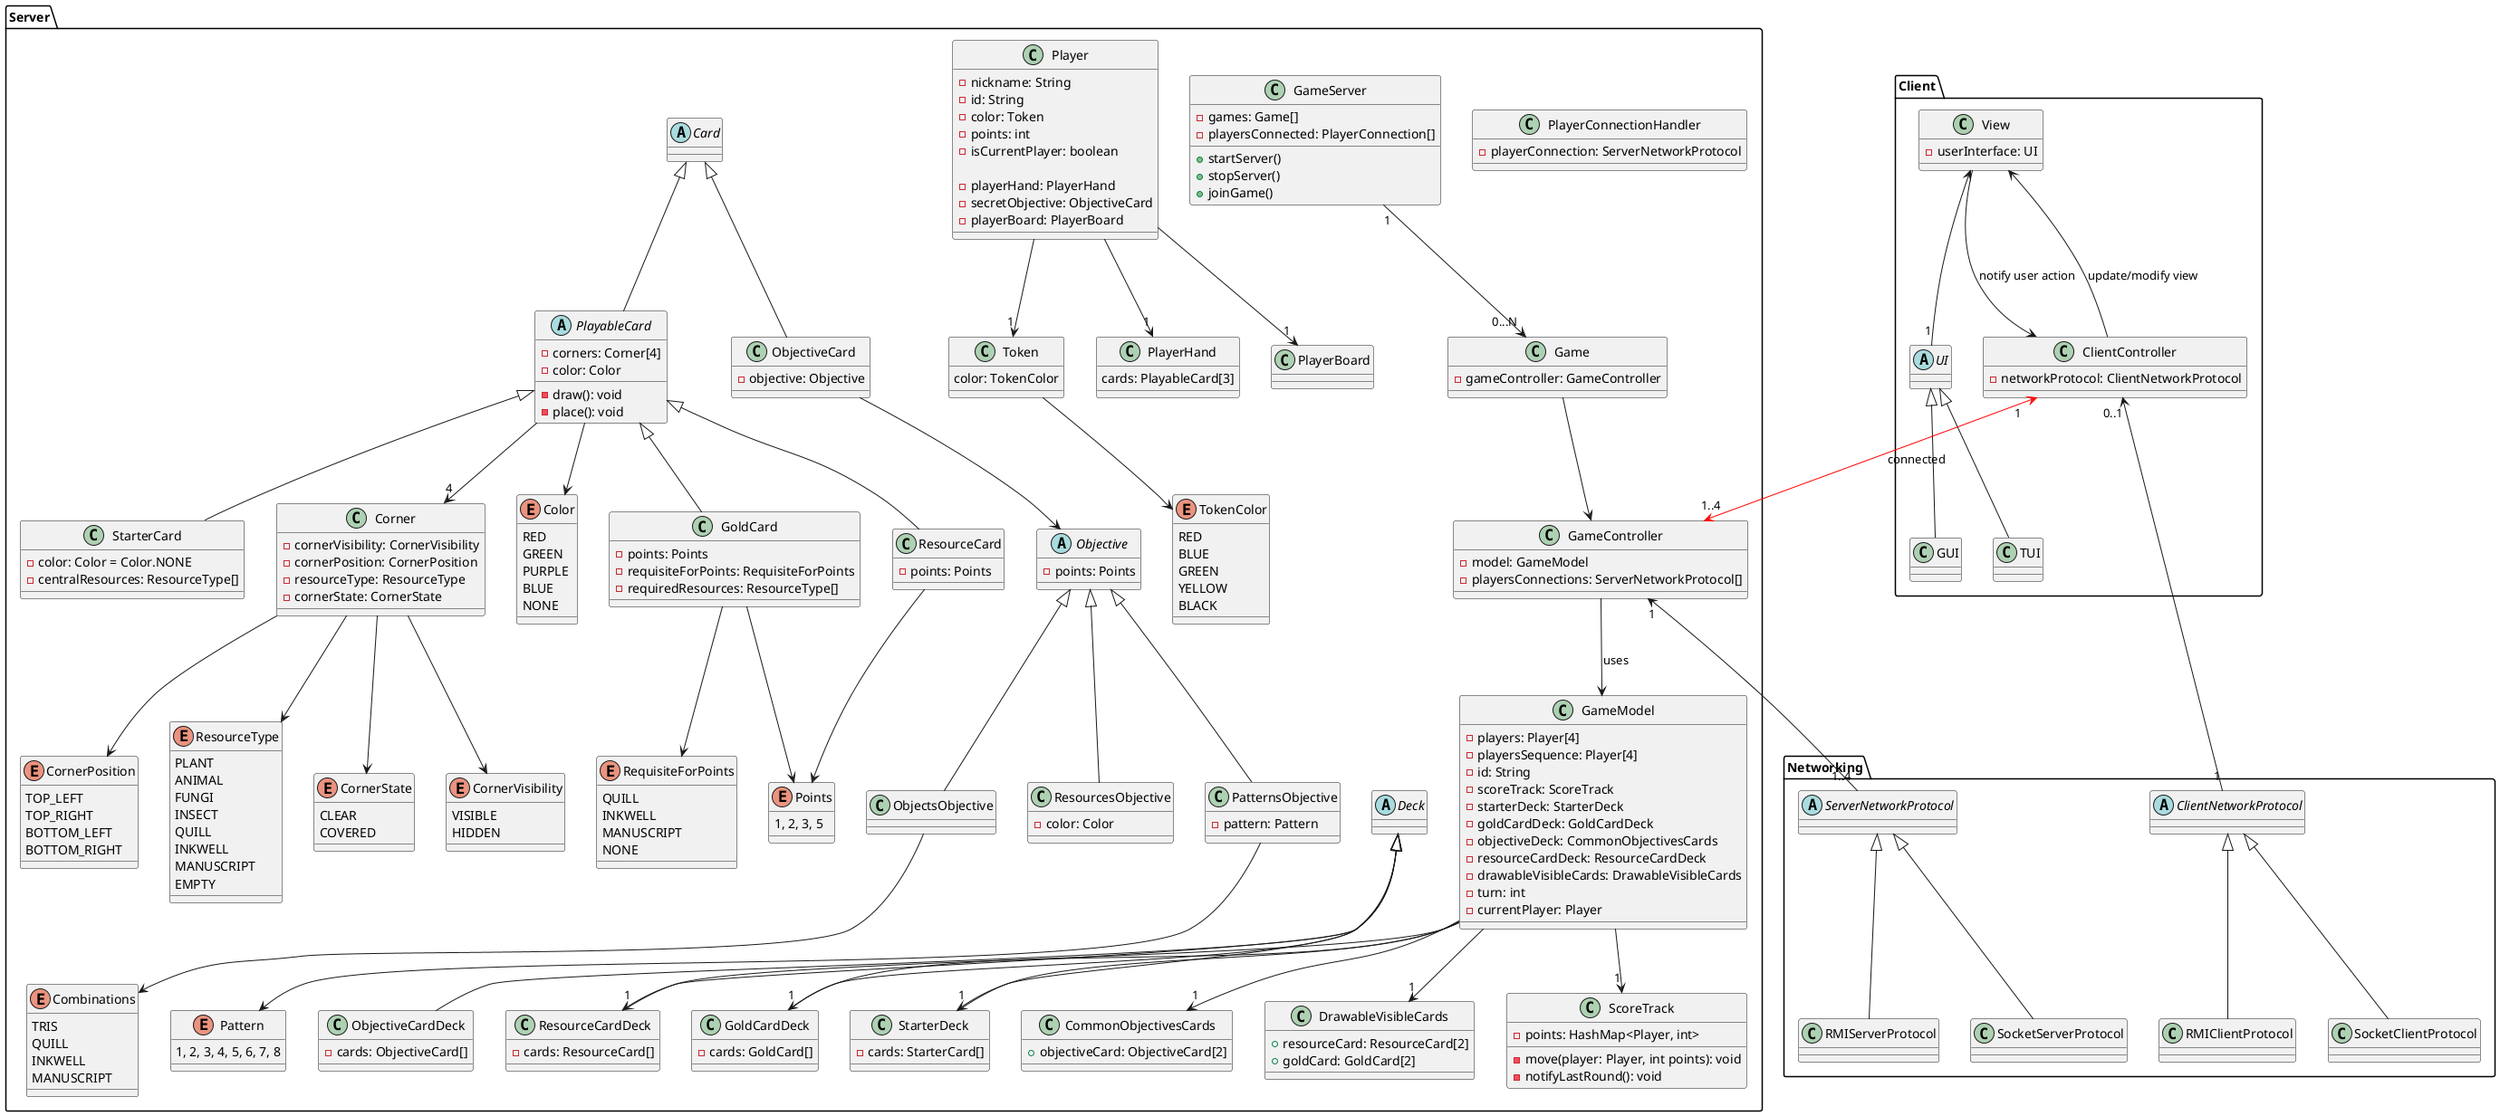 @startuml

package Client {
    ' View related classes
    abstract class UI

    class GUI extends UI
    class TUI extends UI

    class View {
        - userInterface: UI
    }

    View <-- "1" UI

    class ClientController {
        - networkProtocol: ClientNetworkProtocol
    }

    ' MVC client view controller relationship

    View --> ClientController: notify user action
    ClientController --> View: update/modify view
}

package Server {

    ' This class handles the connection with the client
    class PlayerConnectionHandler {
        - playerConnection: ServerNetworkProtocol
    }

    ' Controller for a single game
    class GameController {
        - model: GameModel
        - playersConnections: ServerNetworkProtocol[]
    }

    ' MVC server controller/model relationship
    GameController --> GameModel: uses

    ' This class represents a single running game
    class Game {
        - gameController: GameController
    }

    Game --> GameController

    class GameServer {
        - games: Game[]
        - playersConnected: PlayerConnection[]
        + startServer()
        + stopServer()
        + joinGame()
    }

    GameServer "1" --> "0...N" Game

    ' TODO discuss insert, remove, modify
    class GameModel {
        - players: Player[4]
        - playersSequence: Player[4]
        - id: String
        - scoreTrack: ScoreTrack
        - starterDeck: StarterDeck
        - goldCardDeck: GoldCardDeck
        - objectiveDeck: CommonObjectivesCards
        - resourceCardDeck: ResourceCardDeck
        - drawableVisibleCards: DrawableVisibleCards
        - turn: int
        - currentPlayer: Player
    }

    GameModel --> "1" ResourceCardDeck
    GameModel --> "1" StarterDeck
    GameModel --> "1" GoldCardDeck
    GameModel --> "1" CommonObjectivesCards
    GameModel --> "1" DrawableVisibleCards
    GameModel --> "1" ScoreTrack

    ' TODO Discuss starterPlayer: we could use decorator pattern
    class Player {
        - nickname: String
        - id: String
        - color: Token
        - points: int
        - isCurrentPlayer: boolean

        - playerHand: PlayerHand
        - secretObjective: ObjectiveCard
        - playerBoard: PlayerBoard
    }

    Player --> "1" Token
    Player --> "1" PlayerHand
    Player --> "1" PlayerBoard


    class PlayerHand {
        cards: PlayableCard[3]
    }


    class PlayerBoard {
        /' TODO: Discuss implentation possibilities:
            1- Bidimensional matrix preallocated
            2- Bidimensional matrix dynamically allocated (overengineering)
            3- Card corners linking to other cards with pointers
            4- Search others solutions online
        '/
    }

    abstract class Card {
        ' - getFront(): CardSide
        ' - getBack(): CardSide
    }

    /' abstract class CardSide {

    }

    '/

    class ScoreTrack {
        - points: HashMap<Player, int>

        - move(player: Player, int points): void
        - notifyLastRound(): void
    }

    class Token {
        color: TokenColor
    }

    enum TokenColor {
        RED
        BLUE
        GREEN
        YELLOW
        BLACK
    }

    Token --> TokenColor

    abstract class PlayableCard extends Card {
        - draw(): void
        - place(): void
        - corners: Corner[4]
        - color: Color
    }

    class GoldCard extends PlayableCard {
        - points: Points
        ' TODO Only on placement, objects added later don't give you points
        - requisiteForPoints: RequisiteForPoints
        ' From 3 to 5
        - requiredResources: ResourceType[]
    }
    GoldCard --> Points
    GoldCard --> RequisiteForPoints

    enum RequisiteForPoints {
        QUILL
        INKWELL
        MANUSCRIPT
        NONE
    }

    class ResourceCard extends PlayableCard {
        - points: Points
    }
    ResourceCard --> Points

    class StarterCard extends PlayableCard {
        ' TODO See correct syntax
        - color: Color = Color.NONE
        ' TODO From 1 to 3
        - centralResources: ResourceType[]
    }


    class ObjectiveCard extends Card {
        - objective: Objective
    }

    abstract class Objective {
        - points: Points
    }

    class ResourcesObjective extends Objective {
        - color: Color
    }

    class PatternsObjective extends Objective {
        - pattern: Pattern
    }

    PatternsObjective --> Pattern

    class ObjectsObjective extends Objective {
        /' - object: Combinations
        TODO Discuss and change type
        '/
    }
    ObjectsObjective --> Combinations

    abstract class Deck

    class StarterDeck extends Deck {
        - cards: StarterCard[]
    }

    class GoldCardDeck extends Deck {
        - cards: GoldCard[]
    }

    class ObjectiveCardDeck extends Deck {
        - cards: ObjectiveCard[]
    }

    class ResourceCardDeck extends Deck {
        - cards: ResourceCard[]
    }

    class DrawableVisibleCards {
        + resourceCard: ResourceCard[2]
        + goldCard: GoldCard[2]
    }

    class CommonObjectivesCards {
        + objectiveCard: ObjectiveCard[2]
    }

    enum Points {
        1, 2, 3, 5
    }

    enum Pattern {
        1, 2, 3, 4, 5, 6, 7, 8
        'TODO Hardcode the eight patterns
    }

    enum Combinations {
        TRIS
        QUILL
        INKWELL
        MANUSCRIPT
        'TODO Discuss with ObjectsObjective (see above)
    }


    class Corner {
        - cornerVisibility: CornerVisibility
        - cornerPosition: CornerPosition
        - resourceType: ResourceType
        - cornerState: CornerState
    }

    enum CornerState {
        CLEAR
        COVERED
    }

    enum CornerVisibility {
        VISIBLE
        HIDDEN
    }

    enum CornerPosition {
        TOP_LEFT
        TOP_RIGHT
        BOTTOM_LEFT
        BOTTOM_RIGHT
    }

    enum Color {
        RED
        GREEN
        PURPLE
        BLUE
        ' TODO discuss about "NONE" color for starter card implementation
        NONE
    }

    enum ResourceType {
        PLANT
        ANIMAL
        FUNGI
        INSECT
        QUILL
        INKWELL
        MANUSCRIPT
        EMPTY
    }



    PlayableCard --> "4" Corner
    PlayableCard --> Color
    Corner --> ResourceType
    Corner --> CornerState
    Corner --> CornerPosition
    Corner --> CornerVisibility

    ObjectiveCard --> Objective

}

package Networking {
    ' This abstract class handles communications for the client
    abstract class ClientNetworkProtocol
    class RMIClientProtocol extends ClientNetworkProtocol
    class SocketClientProtocol extends ClientNetworkProtocol


    ' This abstract class handles communications for the server
    abstract class ServerNetworkProtocol
    class RMIServerProtocol extends ServerNetworkProtocol
    class SocketServerProtocol extends ServerNetworkProtocol
}

' Networking relations6
ClientController "0..1" <-- "1" ClientNetworkProtocol
GameController "1" <-- "1..4" ServerNetworkProtocol

' MVC client controller / server controller relation
ClientController "1" <-[#red]-> "1..4" GameController: connected
' TODO to join/create a game the client controller must connect directly to the game server

@enduml
